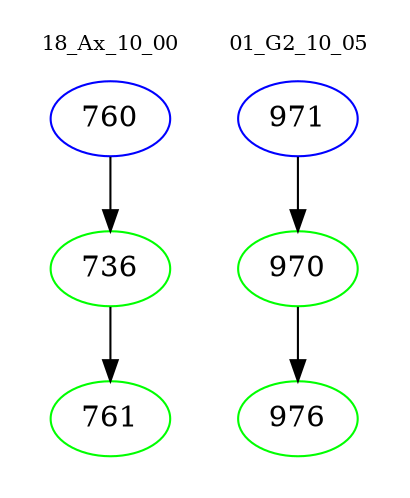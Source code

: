 digraph{
subgraph cluster_0 {
color = white
label = "18_Ax_10_00";
fontsize=10;
T0_760 [label="760", color="blue"]
T0_760 -> T0_736 [color="black"]
T0_736 [label="736", color="green"]
T0_736 -> T0_761 [color="black"]
T0_761 [label="761", color="green"]
}
subgraph cluster_1 {
color = white
label = "01_G2_10_05";
fontsize=10;
T1_971 [label="971", color="blue"]
T1_971 -> T1_970 [color="black"]
T1_970 [label="970", color="green"]
T1_970 -> T1_976 [color="black"]
T1_976 [label="976", color="green"]
}
}
